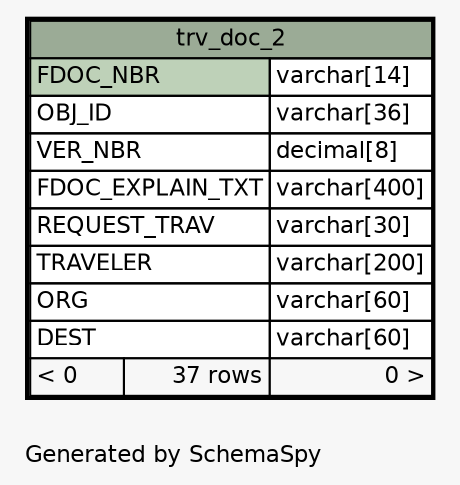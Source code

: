 // dot 2.28.0 on Mac OS X 10.7.2
// SchemaSpy rev 590
digraph "oneDegreeRelationshipsDiagram" {
  graph [
    rankdir="RL"
    bgcolor="#f7f7f7"
    label="\nGenerated by SchemaSpy"
    labeljust="l"
    nodesep="0.18"
    ranksep="0.46"
    fontname="Helvetica"
    fontsize="11"
  ];
  node [
    fontname="Helvetica"
    fontsize="11"
    shape="plaintext"
  ];
  edge [
    arrowsize="0.8"
  ];
  "trv_doc_2" [
    label=<
    <TABLE BORDER="2" CELLBORDER="1" CELLSPACING="0" BGCOLOR="#ffffff">
      <TR><TD COLSPAN="3" BGCOLOR="#9bab96" ALIGN="CENTER">trv_doc_2</TD></TR>
      <TR><TD PORT="FDOC_NBR" COLSPAN="2" BGCOLOR="#bed1b8" ALIGN="LEFT">FDOC_NBR</TD><TD PORT="FDOC_NBR.type" ALIGN="LEFT">varchar[14]</TD></TR>
      <TR><TD PORT="OBJ_ID" COLSPAN="2" ALIGN="LEFT">OBJ_ID</TD><TD PORT="OBJ_ID.type" ALIGN="LEFT">varchar[36]</TD></TR>
      <TR><TD PORT="VER_NBR" COLSPAN="2" ALIGN="LEFT">VER_NBR</TD><TD PORT="VER_NBR.type" ALIGN="LEFT">decimal[8]</TD></TR>
      <TR><TD PORT="FDOC_EXPLAIN_TXT" COLSPAN="2" ALIGN="LEFT">FDOC_EXPLAIN_TXT</TD><TD PORT="FDOC_EXPLAIN_TXT.type" ALIGN="LEFT">varchar[400]</TD></TR>
      <TR><TD PORT="REQUEST_TRAV" COLSPAN="2" ALIGN="LEFT">REQUEST_TRAV</TD><TD PORT="REQUEST_TRAV.type" ALIGN="LEFT">varchar[30]</TD></TR>
      <TR><TD PORT="TRAVELER" COLSPAN="2" ALIGN="LEFT">TRAVELER</TD><TD PORT="TRAVELER.type" ALIGN="LEFT">varchar[200]</TD></TR>
      <TR><TD PORT="ORG" COLSPAN="2" ALIGN="LEFT">ORG</TD><TD PORT="ORG.type" ALIGN="LEFT">varchar[60]</TD></TR>
      <TR><TD PORT="DEST" COLSPAN="2" ALIGN="LEFT">DEST</TD><TD PORT="DEST.type" ALIGN="LEFT">varchar[60]</TD></TR>
      <TR><TD ALIGN="LEFT" BGCOLOR="#f7f7f7">&lt; 0</TD><TD ALIGN="RIGHT" BGCOLOR="#f7f7f7">37 rows</TD><TD ALIGN="RIGHT" BGCOLOR="#f7f7f7">0 &gt;</TD></TR>
    </TABLE>>
    URL="trv_doc_2.html"
    tooltip="trv_doc_2"
  ];
}
